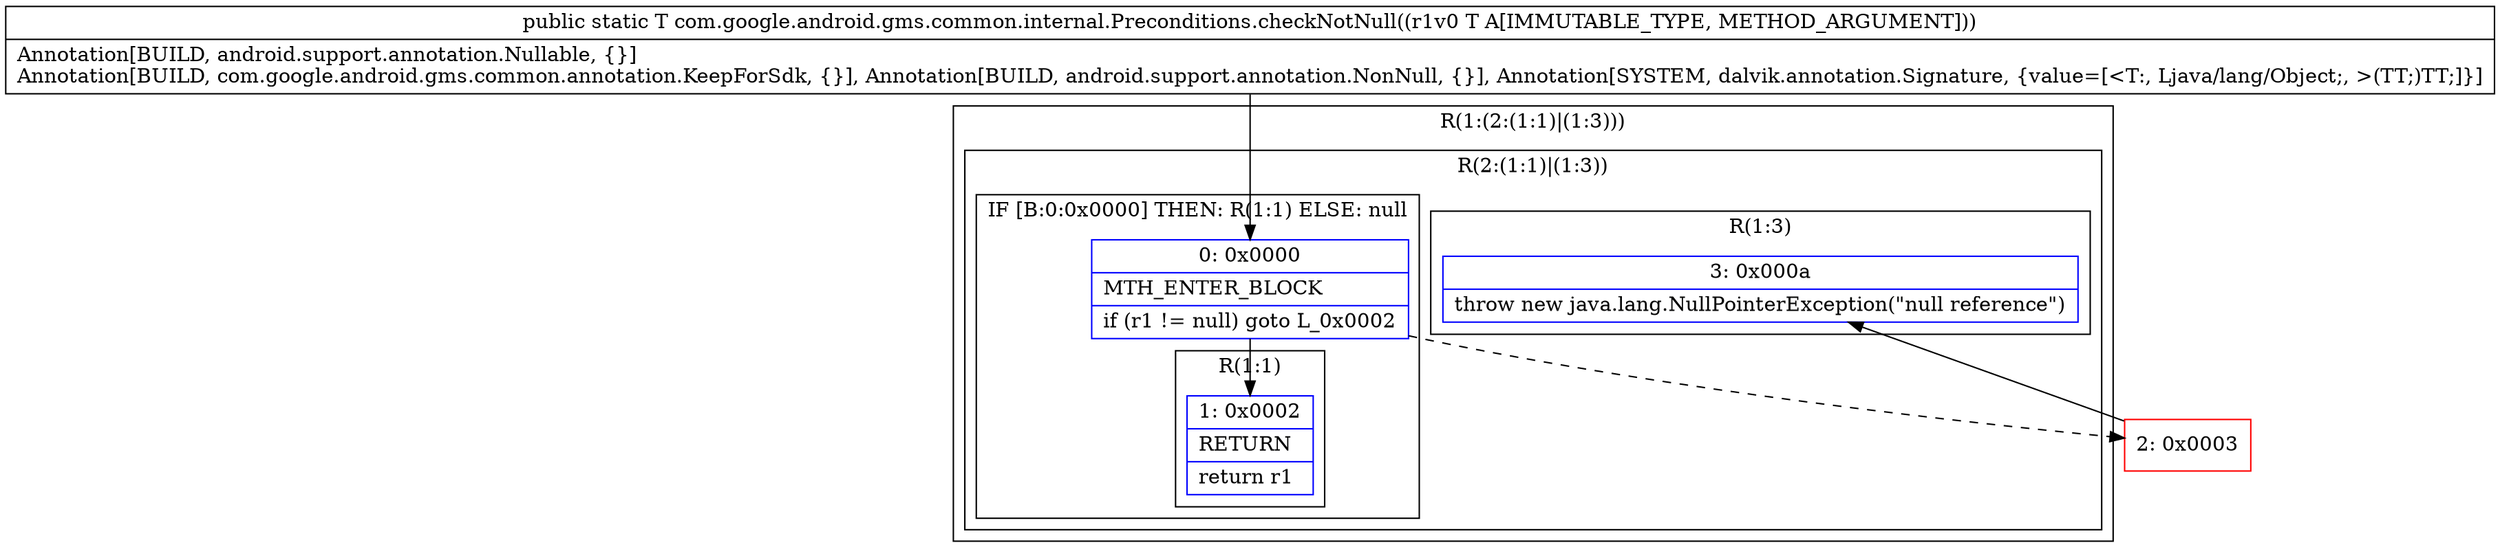 digraph "CFG forcom.google.android.gms.common.internal.Preconditions.checkNotNull(Ljava\/lang\/Object;)Ljava\/lang\/Object;" {
subgraph cluster_Region_1038156223 {
label = "R(1:(2:(1:1)|(1:3)))";
node [shape=record,color=blue];
subgraph cluster_Region_865626302 {
label = "R(2:(1:1)|(1:3))";
node [shape=record,color=blue];
subgraph cluster_IfRegion_1647289679 {
label = "IF [B:0:0x0000] THEN: R(1:1) ELSE: null";
node [shape=record,color=blue];
Node_0 [shape=record,label="{0\:\ 0x0000|MTH_ENTER_BLOCK\l|if (r1 != null) goto L_0x0002\l}"];
subgraph cluster_Region_483142150 {
label = "R(1:1)";
node [shape=record,color=blue];
Node_1 [shape=record,label="{1\:\ 0x0002|RETURN\l|return r1\l}"];
}
}
subgraph cluster_Region_697642201 {
label = "R(1:3)";
node [shape=record,color=blue];
Node_3 [shape=record,label="{3\:\ 0x000a|throw new java.lang.NullPointerException(\"null reference\")\l}"];
}
}
}
Node_2 [shape=record,color=red,label="{2\:\ 0x0003}"];
MethodNode[shape=record,label="{public static T com.google.android.gms.common.internal.Preconditions.checkNotNull((r1v0 T A[IMMUTABLE_TYPE, METHOD_ARGUMENT]))  | Annotation[BUILD, android.support.annotation.Nullable, \{\}]\lAnnotation[BUILD, com.google.android.gms.common.annotation.KeepForSdk, \{\}], Annotation[BUILD, android.support.annotation.NonNull, \{\}], Annotation[SYSTEM, dalvik.annotation.Signature, \{value=[\<T:, Ljava\/lang\/Object;, \>(TT;)TT;]\}]\l}"];
MethodNode -> Node_0;
Node_0 -> Node_1;
Node_0 -> Node_2[style=dashed];
Node_2 -> Node_3;
}

